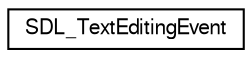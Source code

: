 digraph "Graphical Class Hierarchy"
{
  edge [fontname="FreeSans",fontsize="10",labelfontname="FreeSans",labelfontsize="10"];
  node [fontname="FreeSans",fontsize="10",shape=record];
  rankdir="LR";
  Node1 [label="SDL_TextEditingEvent",height=0.2,width=0.4,color="black", fillcolor="white", style="filled",URL="$d9/d58/struct_s_d_l___text_editing_event.html",tooltip="Keyboard text editing event structure (event.edit.*) "];
}
